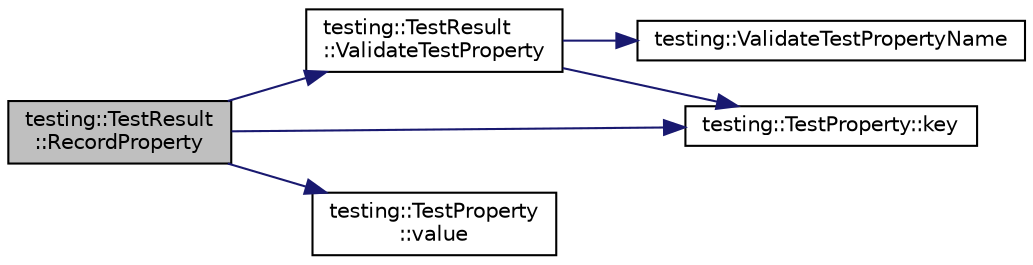 digraph "testing::TestResult::RecordProperty"
{
  edge [fontname="Helvetica",fontsize="10",labelfontname="Helvetica",labelfontsize="10"];
  node [fontname="Helvetica",fontsize="10",shape=record];
  rankdir="LR";
  Node82 [label="testing::TestResult\l::RecordProperty",height=0.2,width=0.4,color="black", fillcolor="grey75", style="filled", fontcolor="black"];
  Node82 -> Node83 [color="midnightblue",fontsize="10",style="solid",fontname="Helvetica"];
  Node83 [label="testing::TestResult\l::ValidateTestProperty",height=0.2,width=0.4,color="black", fillcolor="white", style="filled",URL="$d1/d69/classtesting_1_1_test_result.html#a818c06cd2bfc00d6c81b0cebca044cb1"];
  Node83 -> Node84 [color="midnightblue",fontsize="10",style="solid",fontname="Helvetica"];
  Node84 [label="testing::ValidateTestPropertyName",height=0.2,width=0.4,color="black", fillcolor="white", style="filled",URL="$d0/d75/namespacetesting.html#a4c9bd414747bf0563bfdb32a2307dcdf"];
  Node83 -> Node85 [color="midnightblue",fontsize="10",style="solid",fontname="Helvetica"];
  Node85 [label="testing::TestProperty::key",height=0.2,width=0.4,color="black", fillcolor="white", style="filled",URL="$d0/d27/classtesting_1_1_test_property.html#ad60435d4ad04ac030487d8998fc61c5f"];
  Node82 -> Node85 [color="midnightblue",fontsize="10",style="solid",fontname="Helvetica"];
  Node82 -> Node86 [color="midnightblue",fontsize="10",style="solid",fontname="Helvetica"];
  Node86 [label="testing::TestProperty\l::value",height=0.2,width=0.4,color="black", fillcolor="white", style="filled",URL="$d0/d27/classtesting_1_1_test_property.html#ad423a07af33c88b0c9ed33ee74815a63"];
}
